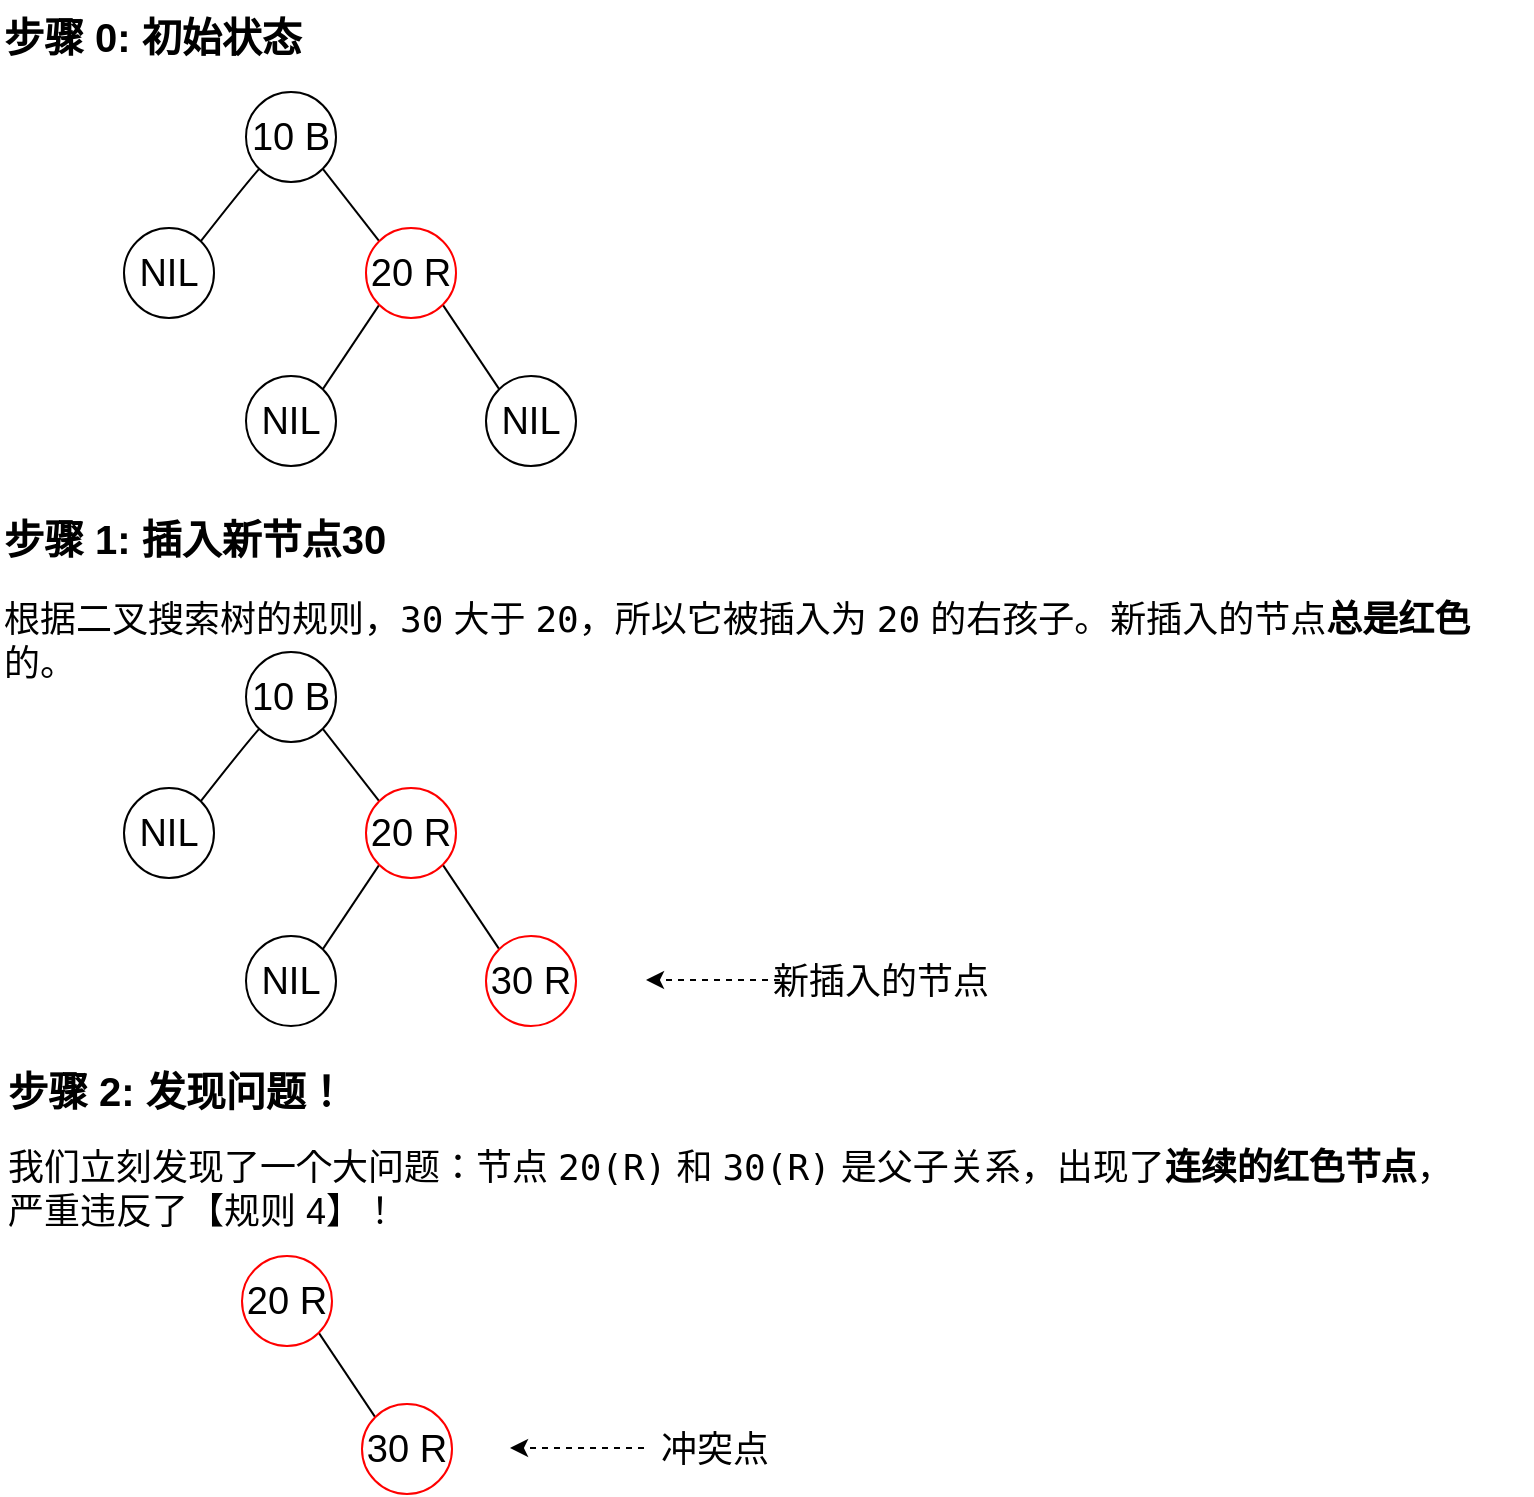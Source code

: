 <mxfile version="28.2.0">
  <diagram name="Page-1" id="nHJEmuUAwTtRUE0Qn9wt">
    <mxGraphModel dx="1536" dy="1067" grid="0" gridSize="10" guides="1" tooltips="1" connect="1" arrows="1" fold="1" page="1" pageScale="1" pageWidth="1920" pageHeight="1200" math="0" shadow="0">
      <root>
        <mxCell id="0" />
        <mxCell id="1" parent="0" />
        <mxCell id="6BaBqDEFsrnQINso-Ywb-1" style="rounded=0;orthogonalLoop=1;jettySize=auto;html=1;exitX=0;exitY=1;exitDx=0;exitDy=0;entryX=1;entryY=0;entryDx=0;entryDy=0;curved=1;strokeColor=default;fillColor=default;endArrow=none;endFill=0;" edge="1" parent="1" source="6BaBqDEFsrnQINso-Ywb-3" target="6BaBqDEFsrnQINso-Ywb-4">
          <mxGeometry relative="1" as="geometry">
            <Array as="points">
              <mxPoint x="196" y="144" />
            </Array>
          </mxGeometry>
        </mxCell>
        <mxCell id="6BaBqDEFsrnQINso-Ywb-2" style="rounded=0;orthogonalLoop=1;jettySize=auto;html=1;exitX=1;exitY=1;exitDx=0;exitDy=0;entryX=0;entryY=0;entryDx=0;entryDy=0;endArrow=none;endFill=0;" edge="1" parent="1" source="6BaBqDEFsrnQINso-Ywb-3" target="6BaBqDEFsrnQINso-Ywb-5">
          <mxGeometry relative="1" as="geometry" />
        </mxCell>
        <mxCell id="6BaBqDEFsrnQINso-Ywb-3" value="10 B" style="ellipse;whiteSpace=wrap;html=1;aspect=fixed;fontSize=19;" vertex="1" parent="1">
          <mxGeometry x="197" y="97" width="45" height="45" as="geometry" />
        </mxCell>
        <mxCell id="6BaBqDEFsrnQINso-Ywb-4" value="NIL" style="ellipse;whiteSpace=wrap;html=1;aspect=fixed;fontSize=19;strokeColor=light-dark(#000000,#EDEDED);" vertex="1" parent="1">
          <mxGeometry x="136" y="165" width="45" height="45" as="geometry" />
        </mxCell>
        <mxCell id="6BaBqDEFsrnQINso-Ywb-9" style="rounded=0;orthogonalLoop=1;jettySize=auto;html=1;exitX=0;exitY=1;exitDx=0;exitDy=0;entryX=1;entryY=0;entryDx=0;entryDy=0;endArrow=none;endFill=0;" edge="1" parent="1" source="6BaBqDEFsrnQINso-Ywb-5" target="6BaBqDEFsrnQINso-Ywb-8">
          <mxGeometry relative="1" as="geometry" />
        </mxCell>
        <mxCell id="6BaBqDEFsrnQINso-Ywb-10" style="rounded=0;orthogonalLoop=1;jettySize=auto;html=1;exitX=1;exitY=1;exitDx=0;exitDy=0;entryX=0;entryY=0;entryDx=0;entryDy=0;endArrow=none;endFill=0;" edge="1" parent="1" source="6BaBqDEFsrnQINso-Ywb-5" target="6BaBqDEFsrnQINso-Ywb-7">
          <mxGeometry relative="1" as="geometry" />
        </mxCell>
        <mxCell id="6BaBqDEFsrnQINso-Ywb-5" value="20 R" style="ellipse;whiteSpace=wrap;html=1;aspect=fixed;fontSize=19;strokeColor=light-dark(#ff0000, #ededed);" vertex="1" parent="1">
          <mxGeometry x="257" y="165" width="45" height="45" as="geometry" />
        </mxCell>
        <mxCell id="6BaBqDEFsrnQINso-Ywb-6" value="步骤 0: 初始状态" style="text;whiteSpace=wrap;html=1;fontSize=20;fontStyle=1" vertex="1" parent="1">
          <mxGeometry x="74" y="51" width="244" height="36" as="geometry" />
        </mxCell>
        <mxCell id="6BaBqDEFsrnQINso-Ywb-7" value="NIL" style="ellipse;whiteSpace=wrap;html=1;aspect=fixed;fontSize=19;strokeColor=light-dark(#000000,#EDEDED);" vertex="1" parent="1">
          <mxGeometry x="317" y="239" width="45" height="45" as="geometry" />
        </mxCell>
        <mxCell id="6BaBqDEFsrnQINso-Ywb-8" value="NIL" style="ellipse;whiteSpace=wrap;html=1;aspect=fixed;fontSize=19;strokeColor=light-dark(#000000,#EDEDED);" vertex="1" parent="1">
          <mxGeometry x="197" y="239" width="45" height="45" as="geometry" />
        </mxCell>
        <mxCell id="6BaBqDEFsrnQINso-Ywb-11" value="步骤 1: 插入新节点30" style="text;whiteSpace=wrap;html=1;fontSize=20;fontStyle=1" vertex="1" parent="1">
          <mxGeometry x="74" y="302" width="244" height="36" as="geometry" />
        </mxCell>
        <mxCell id="6BaBqDEFsrnQINso-Ywb-13" value="根据二叉搜索树的规则，&lt;code&gt;30&lt;/code&gt; 大于 &lt;code&gt;20&lt;/code&gt;，所以它被插入为 &lt;code&gt;20&lt;/code&gt; 的右孩子。新插入的节点&lt;b&gt;总是红色&lt;/b&gt;的。" style="text;whiteSpace=wrap;html=1;fontSize=18;" vertex="1" parent="1">
          <mxGeometry x="74" y="343" width="766" height="36" as="geometry" />
        </mxCell>
        <mxCell id="6BaBqDEFsrnQINso-Ywb-15" style="rounded=0;orthogonalLoop=1;jettySize=auto;html=1;exitX=0;exitY=1;exitDx=0;exitDy=0;entryX=1;entryY=0;entryDx=0;entryDy=0;curved=1;strokeColor=default;fillColor=default;endArrow=none;endFill=0;" edge="1" parent="1" source="6BaBqDEFsrnQINso-Ywb-17" target="6BaBqDEFsrnQINso-Ywb-18">
          <mxGeometry relative="1" as="geometry">
            <Array as="points">
              <mxPoint x="196" y="424" />
            </Array>
          </mxGeometry>
        </mxCell>
        <mxCell id="6BaBqDEFsrnQINso-Ywb-16" style="rounded=0;orthogonalLoop=1;jettySize=auto;html=1;exitX=1;exitY=1;exitDx=0;exitDy=0;entryX=0;entryY=0;entryDx=0;entryDy=0;endArrow=none;endFill=0;" edge="1" parent="1" source="6BaBqDEFsrnQINso-Ywb-17" target="6BaBqDEFsrnQINso-Ywb-21">
          <mxGeometry relative="1" as="geometry" />
        </mxCell>
        <mxCell id="6BaBqDEFsrnQINso-Ywb-17" value="10 B" style="ellipse;whiteSpace=wrap;html=1;aspect=fixed;fontSize=19;" vertex="1" parent="1">
          <mxGeometry x="197" y="377" width="45" height="45" as="geometry" />
        </mxCell>
        <mxCell id="6BaBqDEFsrnQINso-Ywb-18" value="NIL" style="ellipse;whiteSpace=wrap;html=1;aspect=fixed;fontSize=19;strokeColor=light-dark(#000000,#EDEDED);" vertex="1" parent="1">
          <mxGeometry x="136" y="445" width="45" height="45" as="geometry" />
        </mxCell>
        <mxCell id="6BaBqDEFsrnQINso-Ywb-19" style="rounded=0;orthogonalLoop=1;jettySize=auto;html=1;exitX=0;exitY=1;exitDx=0;exitDy=0;entryX=1;entryY=0;entryDx=0;entryDy=0;endArrow=none;endFill=0;" edge="1" parent="1" source="6BaBqDEFsrnQINso-Ywb-21" target="6BaBqDEFsrnQINso-Ywb-23">
          <mxGeometry relative="1" as="geometry" />
        </mxCell>
        <mxCell id="6BaBqDEFsrnQINso-Ywb-20" style="rounded=0;orthogonalLoop=1;jettySize=auto;html=1;exitX=1;exitY=1;exitDx=0;exitDy=0;entryX=0;entryY=0;entryDx=0;entryDy=0;endArrow=none;endFill=0;" edge="1" parent="1" source="6BaBqDEFsrnQINso-Ywb-21" target="6BaBqDEFsrnQINso-Ywb-22">
          <mxGeometry relative="1" as="geometry" />
        </mxCell>
        <mxCell id="6BaBqDEFsrnQINso-Ywb-21" value="20 R" style="ellipse;whiteSpace=wrap;html=1;aspect=fixed;fontSize=19;strokeColor=light-dark(#ff0000, #ededed);" vertex="1" parent="1">
          <mxGeometry x="257" y="445" width="45" height="45" as="geometry" />
        </mxCell>
        <mxCell id="6BaBqDEFsrnQINso-Ywb-22" value="30 R" style="ellipse;whiteSpace=wrap;html=1;aspect=fixed;fontSize=19;strokeColor=light-dark(#ff0000, #EDEDED);" vertex="1" parent="1">
          <mxGeometry x="317" y="519" width="45" height="45" as="geometry" />
        </mxCell>
        <mxCell id="6BaBqDEFsrnQINso-Ywb-23" value="NIL" style="ellipse;whiteSpace=wrap;html=1;aspect=fixed;fontSize=19;strokeColor=light-dark(#000000,#EDEDED);" vertex="1" parent="1">
          <mxGeometry x="197" y="519" width="45" height="45" as="geometry" />
        </mxCell>
        <mxCell id="6BaBqDEFsrnQINso-Ywb-24" value="新插入的节点" style="text;html=1;align=center;verticalAlign=middle;whiteSpace=wrap;rounded=0;fontSize=18;" vertex="1" parent="1">
          <mxGeometry x="454" y="526.5" width="121" height="30" as="geometry" />
        </mxCell>
        <mxCell id="6BaBqDEFsrnQINso-Ywb-25" value="" style="endArrow=classic;html=1;rounded=0;dashed=1;" edge="1" parent="1">
          <mxGeometry width="50" height="50" relative="1" as="geometry">
            <mxPoint x="464" y="541" as="sourcePoint" />
            <mxPoint x="397" y="541" as="targetPoint" />
          </mxGeometry>
        </mxCell>
        <mxCell id="6BaBqDEFsrnQINso-Ywb-26" value="步骤 2: 发现问题！" style="text;whiteSpace=wrap;html=1;fontSize=20;fontStyle=1" vertex="1" parent="1">
          <mxGeometry x="76" y="578" width="190" height="36" as="geometry" />
        </mxCell>
        <mxCell id="6BaBqDEFsrnQINso-Ywb-27" value="我们立刻发现了一个大问题：节点 &lt;code&gt;20(R)&lt;/code&gt; 和 &lt;code&gt;30(R)&lt;/code&gt; 是父子关系，出现了&lt;b&gt;连续的红色节点&lt;/b&gt;，严重违反了【规则 4】！" style="text;whiteSpace=wrap;html=1;fontSize=18;" vertex="1" parent="1">
          <mxGeometry x="76" y="617" width="741" height="51" as="geometry" />
        </mxCell>
        <mxCell id="6BaBqDEFsrnQINso-Ywb-28" style="rounded=0;orthogonalLoop=1;jettySize=auto;html=1;exitX=1;exitY=1;exitDx=0;exitDy=0;entryX=0;entryY=0;entryDx=0;entryDy=0;endArrow=none;endFill=0;" edge="1" parent="1" source="6BaBqDEFsrnQINso-Ywb-29" target="6BaBqDEFsrnQINso-Ywb-30">
          <mxGeometry relative="1" as="geometry" />
        </mxCell>
        <mxCell id="6BaBqDEFsrnQINso-Ywb-29" value="20 R" style="ellipse;whiteSpace=wrap;html=1;aspect=fixed;fontSize=19;strokeColor=light-dark(#ff0000, #ededed);" vertex="1" parent="1">
          <mxGeometry x="195" y="679" width="45" height="45" as="geometry" />
        </mxCell>
        <mxCell id="6BaBqDEFsrnQINso-Ywb-30" value="30 R" style="ellipse;whiteSpace=wrap;html=1;aspect=fixed;fontSize=19;strokeColor=light-dark(#ff0000, #EDEDED);" vertex="1" parent="1">
          <mxGeometry x="255" y="753" width="45" height="45" as="geometry" />
        </mxCell>
        <mxCell id="6BaBqDEFsrnQINso-Ywb-31" value="冲突点" style="text;html=1;align=center;verticalAlign=middle;whiteSpace=wrap;rounded=0;fontSize=18;" vertex="1" parent="1">
          <mxGeometry x="386" y="760.5" width="91" height="30" as="geometry" />
        </mxCell>
        <mxCell id="6BaBqDEFsrnQINso-Ywb-32" value="" style="endArrow=classic;html=1;rounded=0;dashed=1;" edge="1" parent="1">
          <mxGeometry width="50" height="50" relative="1" as="geometry">
            <mxPoint x="396" y="775" as="sourcePoint" />
            <mxPoint x="329" y="775" as="targetPoint" />
          </mxGeometry>
        </mxCell>
      </root>
    </mxGraphModel>
  </diagram>
</mxfile>
